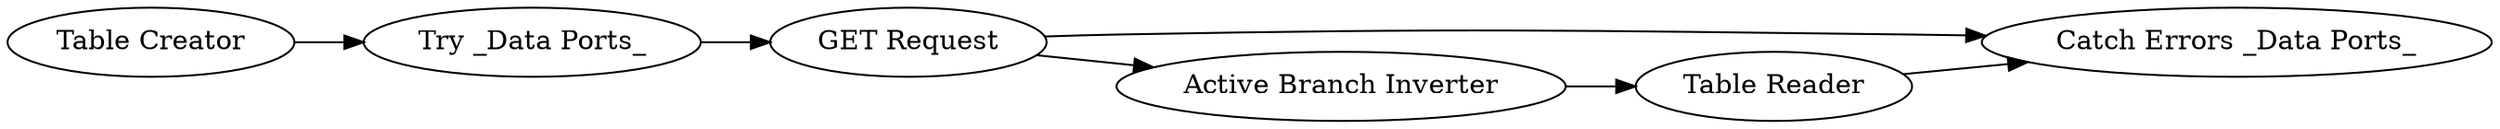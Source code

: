digraph {
	50 [label="Table Creator"]
	51 [label="Catch Errors _Data Ports_"]
	53 [label="Active Branch Inverter"]
	55 [label="GET Request"]
	70 [label="Table Reader"]
	71 [label="Try _Data Ports_"]
	50 -> 71
	53 -> 70
	55 -> 53
	55 -> 51
	70 -> 51
	71 -> 55
	rankdir=LR
}
